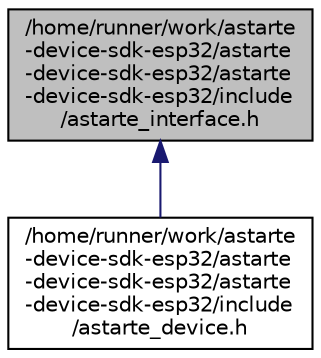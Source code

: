 digraph "/home/runner/work/astarte-device-sdk-esp32/astarte-device-sdk-esp32/astarte-device-sdk-esp32/include/astarte_interface.h"
{
 // LATEX_PDF_SIZE
  edge [fontname="Helvetica",fontsize="10",labelfontname="Helvetica",labelfontsize="10"];
  node [fontname="Helvetica",fontsize="10",shape=record];
  Node1 [label="/home/runner/work/astarte\l-device-sdk-esp32/astarte\l-device-sdk-esp32/astarte\l-device-sdk-esp32/include\l/astarte_interface.h",height=0.2,width=0.4,color="black", fillcolor="grey75", style="filled", fontcolor="black",tooltip="Astarte interface functions."];
  Node1 -> Node2 [dir="back",color="midnightblue",fontsize="10",style="solid",fontname="Helvetica"];
  Node2 [label="/home/runner/work/astarte\l-device-sdk-esp32/astarte\l-device-sdk-esp32/astarte\l-device-sdk-esp32/include\l/astarte_device.h",height=0.2,width=0.4,color="black", fillcolor="white", style="filled",URL="$astarte__device_8h.html",tooltip="Astarte device SDK high level API."];
}
